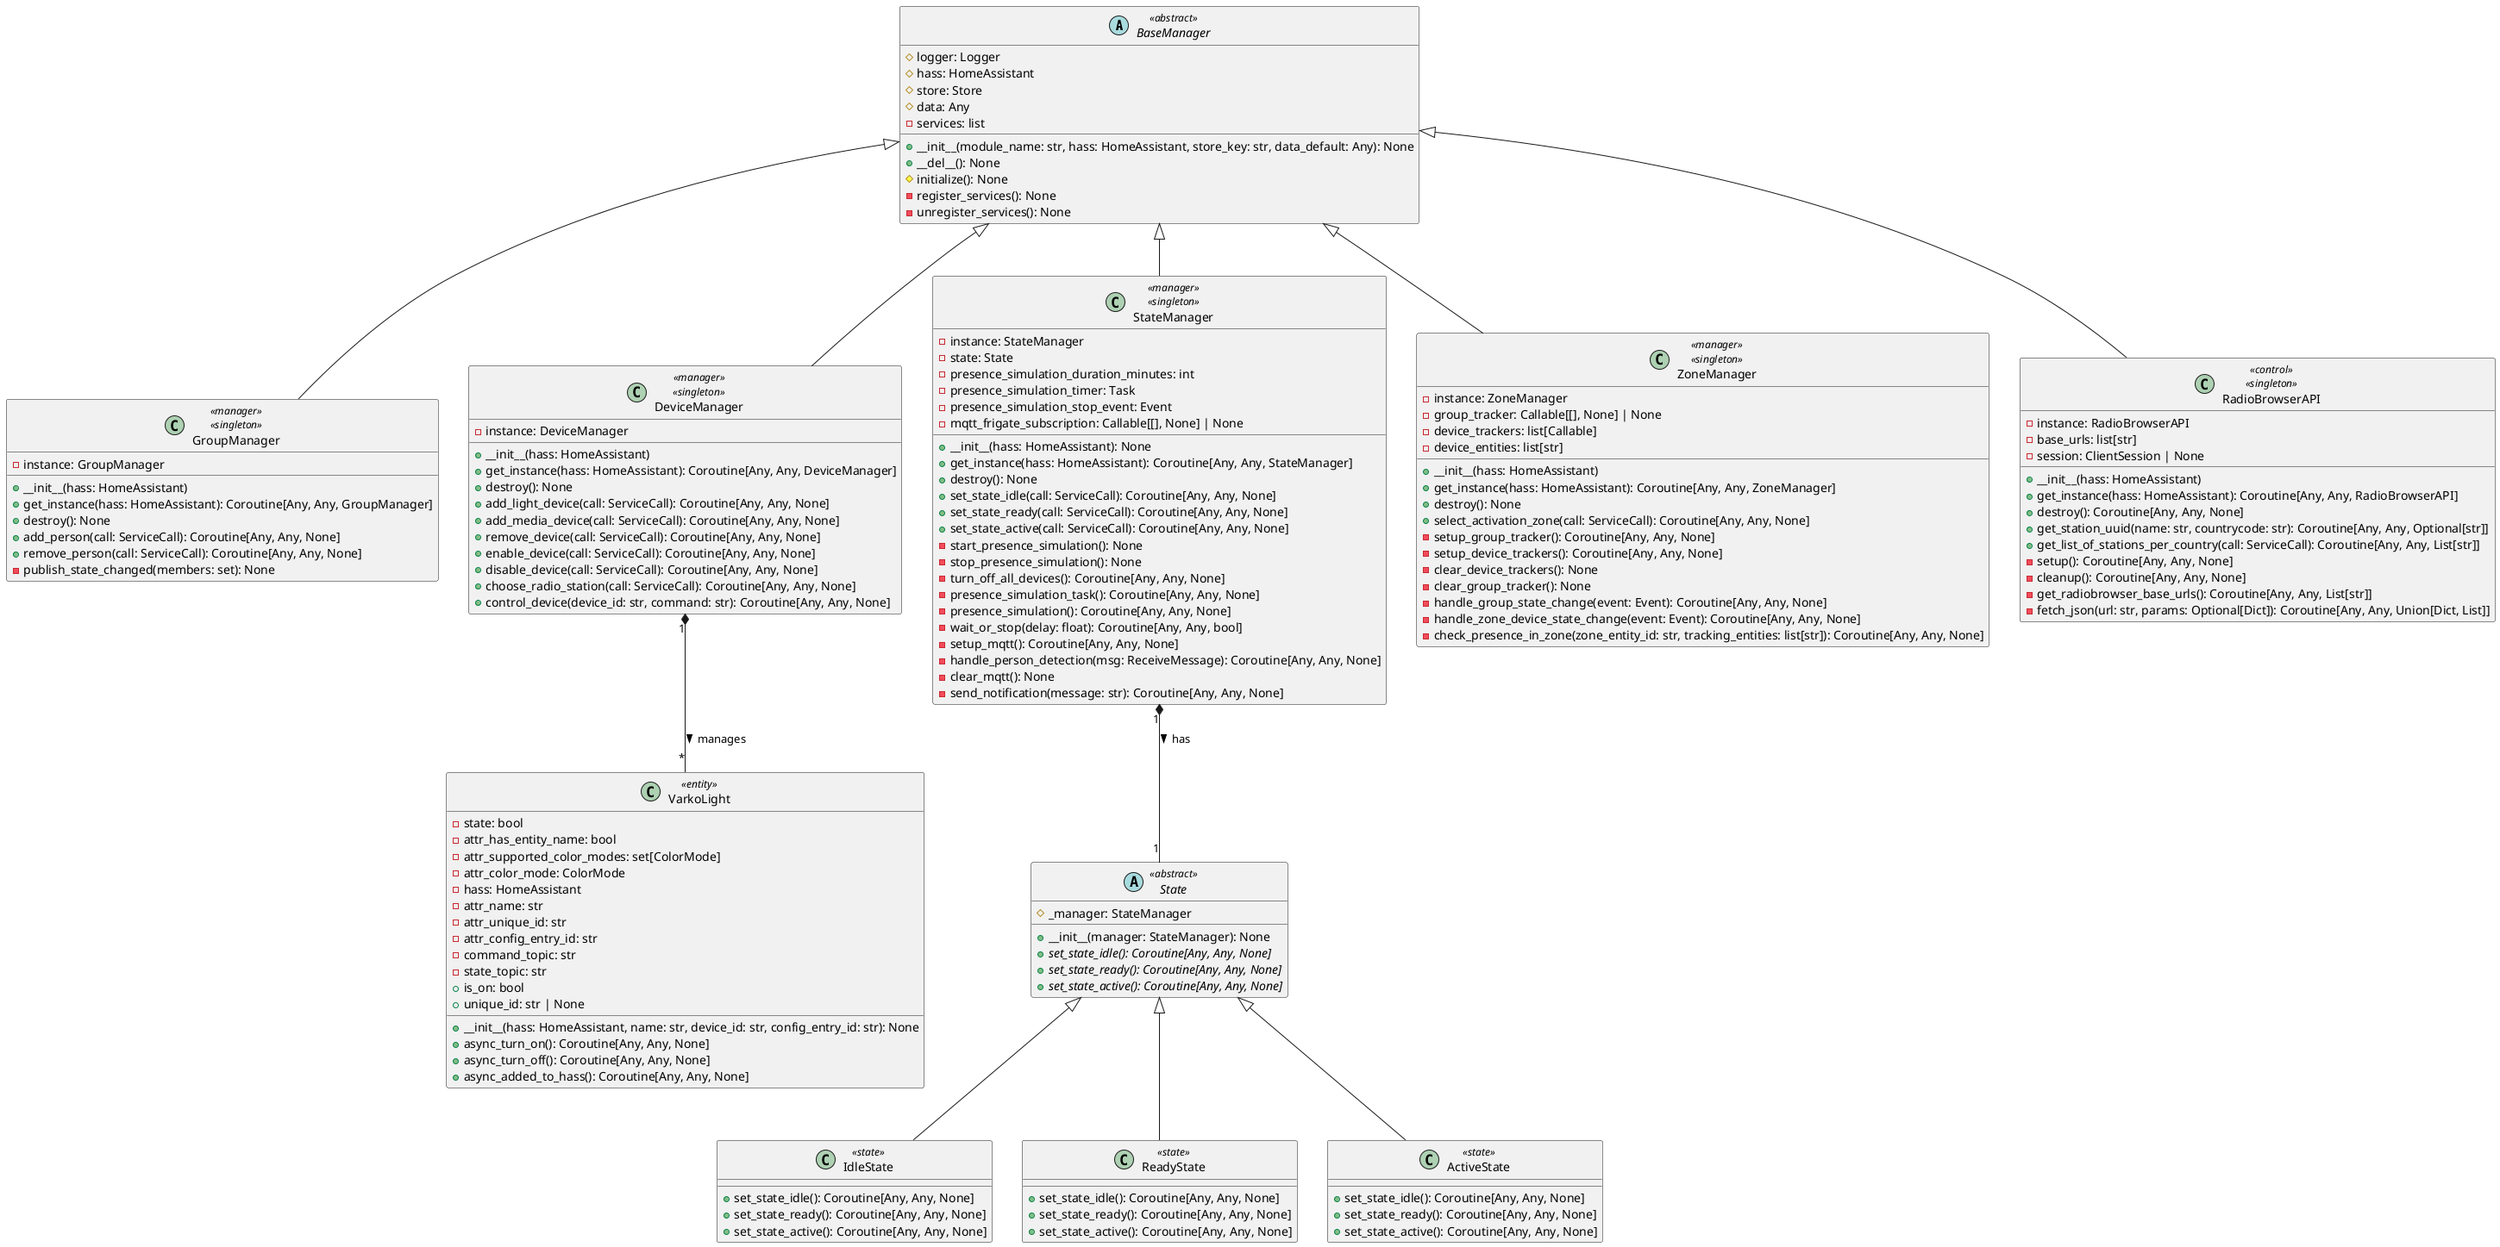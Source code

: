 @startuml
abstract class BaseManager <<abstract>> {
    # logger: Logger
    # hass: HomeAssistant
    # store: Store
    # data: Any
    - services: list
    + __init__(module_name: str, hass: HomeAssistant, store_key: str, data_default: Any): None
    + __del__(): None
    # initialize(): None
    - register_services(): None
    - unregister_services(): None
}

class GroupManager <<manager>> <<singleton>> {
    - instance: GroupManager
    + __init__(hass: HomeAssistant)
    + get_instance(hass: HomeAssistant): Coroutine[Any, Any, GroupManager]
    + destroy(): None
    + add_person(call: ServiceCall): Coroutine[Any, Any, None]
    + remove_person(call: ServiceCall): Coroutine[Any, Any, None]
    - publish_state_changed(members: set): None
}
BaseManager <|-- GroupManager

class DeviceManager <<manager>> <<singleton>> {
    - instance: DeviceManager
    + __init__(hass: HomeAssistant)
    + get_instance(hass: HomeAssistant): Coroutine[Any, Any, DeviceManager]
    + destroy(): None
    + add_light_device(call: ServiceCall): Coroutine[Any, Any, None]
    + add_media_device(call: ServiceCall): Coroutine[Any, Any, None]
    + remove_device(call: ServiceCall): Coroutine[Any, Any, None]
    + enable_device(call: ServiceCall): Coroutine[Any, Any, None]
    + disable_device(call: ServiceCall): Coroutine[Any, Any, None]
    + choose_radio_station(call: ServiceCall): Coroutine[Any, Any, None]
    + control_device(device_id: str, command: str): Coroutine[Any, Any, None]
}
BaseManager <|-- DeviceManager

class StateManager <<manager>> <<singleton>> {
    - instance: StateManager
    - state: State
    - presence_simulation_duration_minutes: int
    - presence_simulation_timer: Task
    - presence_simulation_stop_event: Event
    - mqtt_frigate_subscription: Callable[[], None] | None
    + __init__(hass: HomeAssistant): None
    + get_instance(hass: HomeAssistant): Coroutine[Any, Any, StateManager]
    + destroy(): None
    + set_state_idle(call: ServiceCall): Coroutine[Any, Any, None]
    + set_state_ready(call: ServiceCall): Coroutine[Any, Any, None]
    + set_state_active(call: ServiceCall): Coroutine[Any, Any, None]
    - start_presence_simulation(): None
    - stop_presence_simulation(): None
    - turn_off_all_devices(): Coroutine[Any, Any, None]
    - presence_simulation_task(): Coroutine[Any, Any, None]
    - presence_simulation(): Coroutine[Any, Any, None]
    - wait_or_stop(delay: float): Coroutine[Any, Any, bool]
    - setup_mqtt(): Coroutine[Any, Any, None]
    - handle_person_detection(msg: ReceiveMessage): Coroutine[Any, Any, None]
    - clear_mqtt(): None
    - send_notification(message: str): Coroutine[Any, Any, None]
}
BaseManager <|-- StateManager
StateManager "1" *-- "1" State : has >

abstract class State <<abstract>> {
    # _manager: StateManager
    + __init__(manager: StateManager): None
    + {abstract} set_state_idle(): Coroutine[Any, Any, None]
    + {abstract} set_state_ready(): Coroutine[Any, Any, None]
    + {abstract} set_state_active(): Coroutine[Any, Any, None]
}

class IdleState <<state>> {
    + set_state_idle(): Coroutine[Any, Any, None]
    + set_state_ready(): Coroutine[Any, Any, None]
    + set_state_active(): Coroutine[Any, Any, None]
}
State <|-- IdleState

class ReadyState <<state>> {
    + set_state_idle(): Coroutine[Any, Any, None]
    + set_state_ready(): Coroutine[Any, Any, None]
    + set_state_active(): Coroutine[Any, Any, None]
}
State <|-- ReadyState

class ActiveState <<state>> {
    + set_state_idle(): Coroutine[Any, Any, None]
    + set_state_ready(): Coroutine[Any, Any, None]
    + set_state_active(): Coroutine[Any, Any, None]
}
State <|-- ActiveState

class ZoneManager <<manager>> <<singleton>> {
    - instance: ZoneManager
    - group_tracker: Callable[[], None] | None
    - device_trackers: list[Callable]
    - device_entities: list[str]
    + __init__(hass: HomeAssistant)
    + get_instance(hass: HomeAssistant): Coroutine[Any, Any, ZoneManager]
    + destroy(): None
    + select_activation_zone(call: ServiceCall): Coroutine[Any, Any, None]
    - setup_group_tracker(): Coroutine[Any, Any, None]
    - setup_device_trackers(): Coroutine[Any, Any, None]
    - clear_device_trackers(): None
    - clear_group_tracker(): None
    - handle_group_state_change(event: Event): Coroutine[Any, Any, None]
    - handle_zone_device_state_change(event: Event): Coroutine[Any, Any, None]
    - check_presence_in_zone(zone_entity_id: str, tracking_entities: list[str]): Coroutine[Any, Any, None]
}
BaseManager <|-- ZoneManager

class RadioBrowserAPI <<control>> <<singleton>> {
    - instance: RadioBrowserAPI
    - base_urls: list[str]
    - session: ClientSession | None
    + __init__(hass: HomeAssistant)
    + get_instance(hass: HomeAssistant): Coroutine[Any, Any, RadioBrowserAPI]
    + destroy(): Coroutine[Any, Any, None]
    + get_station_uuid(name: str, countrycode: str): Coroutine[Any, Any, Optional[str]]
    + get_list_of_stations_per_country(call: ServiceCall): Coroutine[Any, Any, List[str]]
    - setup(): Coroutine[Any, Any, None]
    - cleanup(): Coroutine[Any, Any, None]
    - get_radiobrowser_base_urls(): Coroutine[Any, Any, List[str]]
    - fetch_json(url: str, params: Optional[Dict]): Coroutine[Any, Any, Union[Dict, List]]
}
BaseManager <|-- RadioBrowserAPI

class VarkoLight <<entity>> {
    - state: bool
    - attr_has_entity_name: bool
    - attr_supported_color_modes: set[ColorMode]
    - attr_color_mode: ColorMode
    - hass: HomeAssistant
    - attr_name: str
    - attr_unique_id: str
    - attr_config_entry_id: str
    - command_topic: str
    - state_topic: str
    + is_on: bool
    + unique_id: str | None
    
    + __init__(hass: HomeAssistant, name: str, device_id: str, config_entry_id: str): None
    + async_turn_on(): Coroutine[Any, Any, None]
    + async_turn_off(): Coroutine[Any, Any, None]
    + async_added_to_hass(): Coroutine[Any, Any, None]
}
DeviceManager "1" *-- "*" VarkoLight : manages >
@enduml